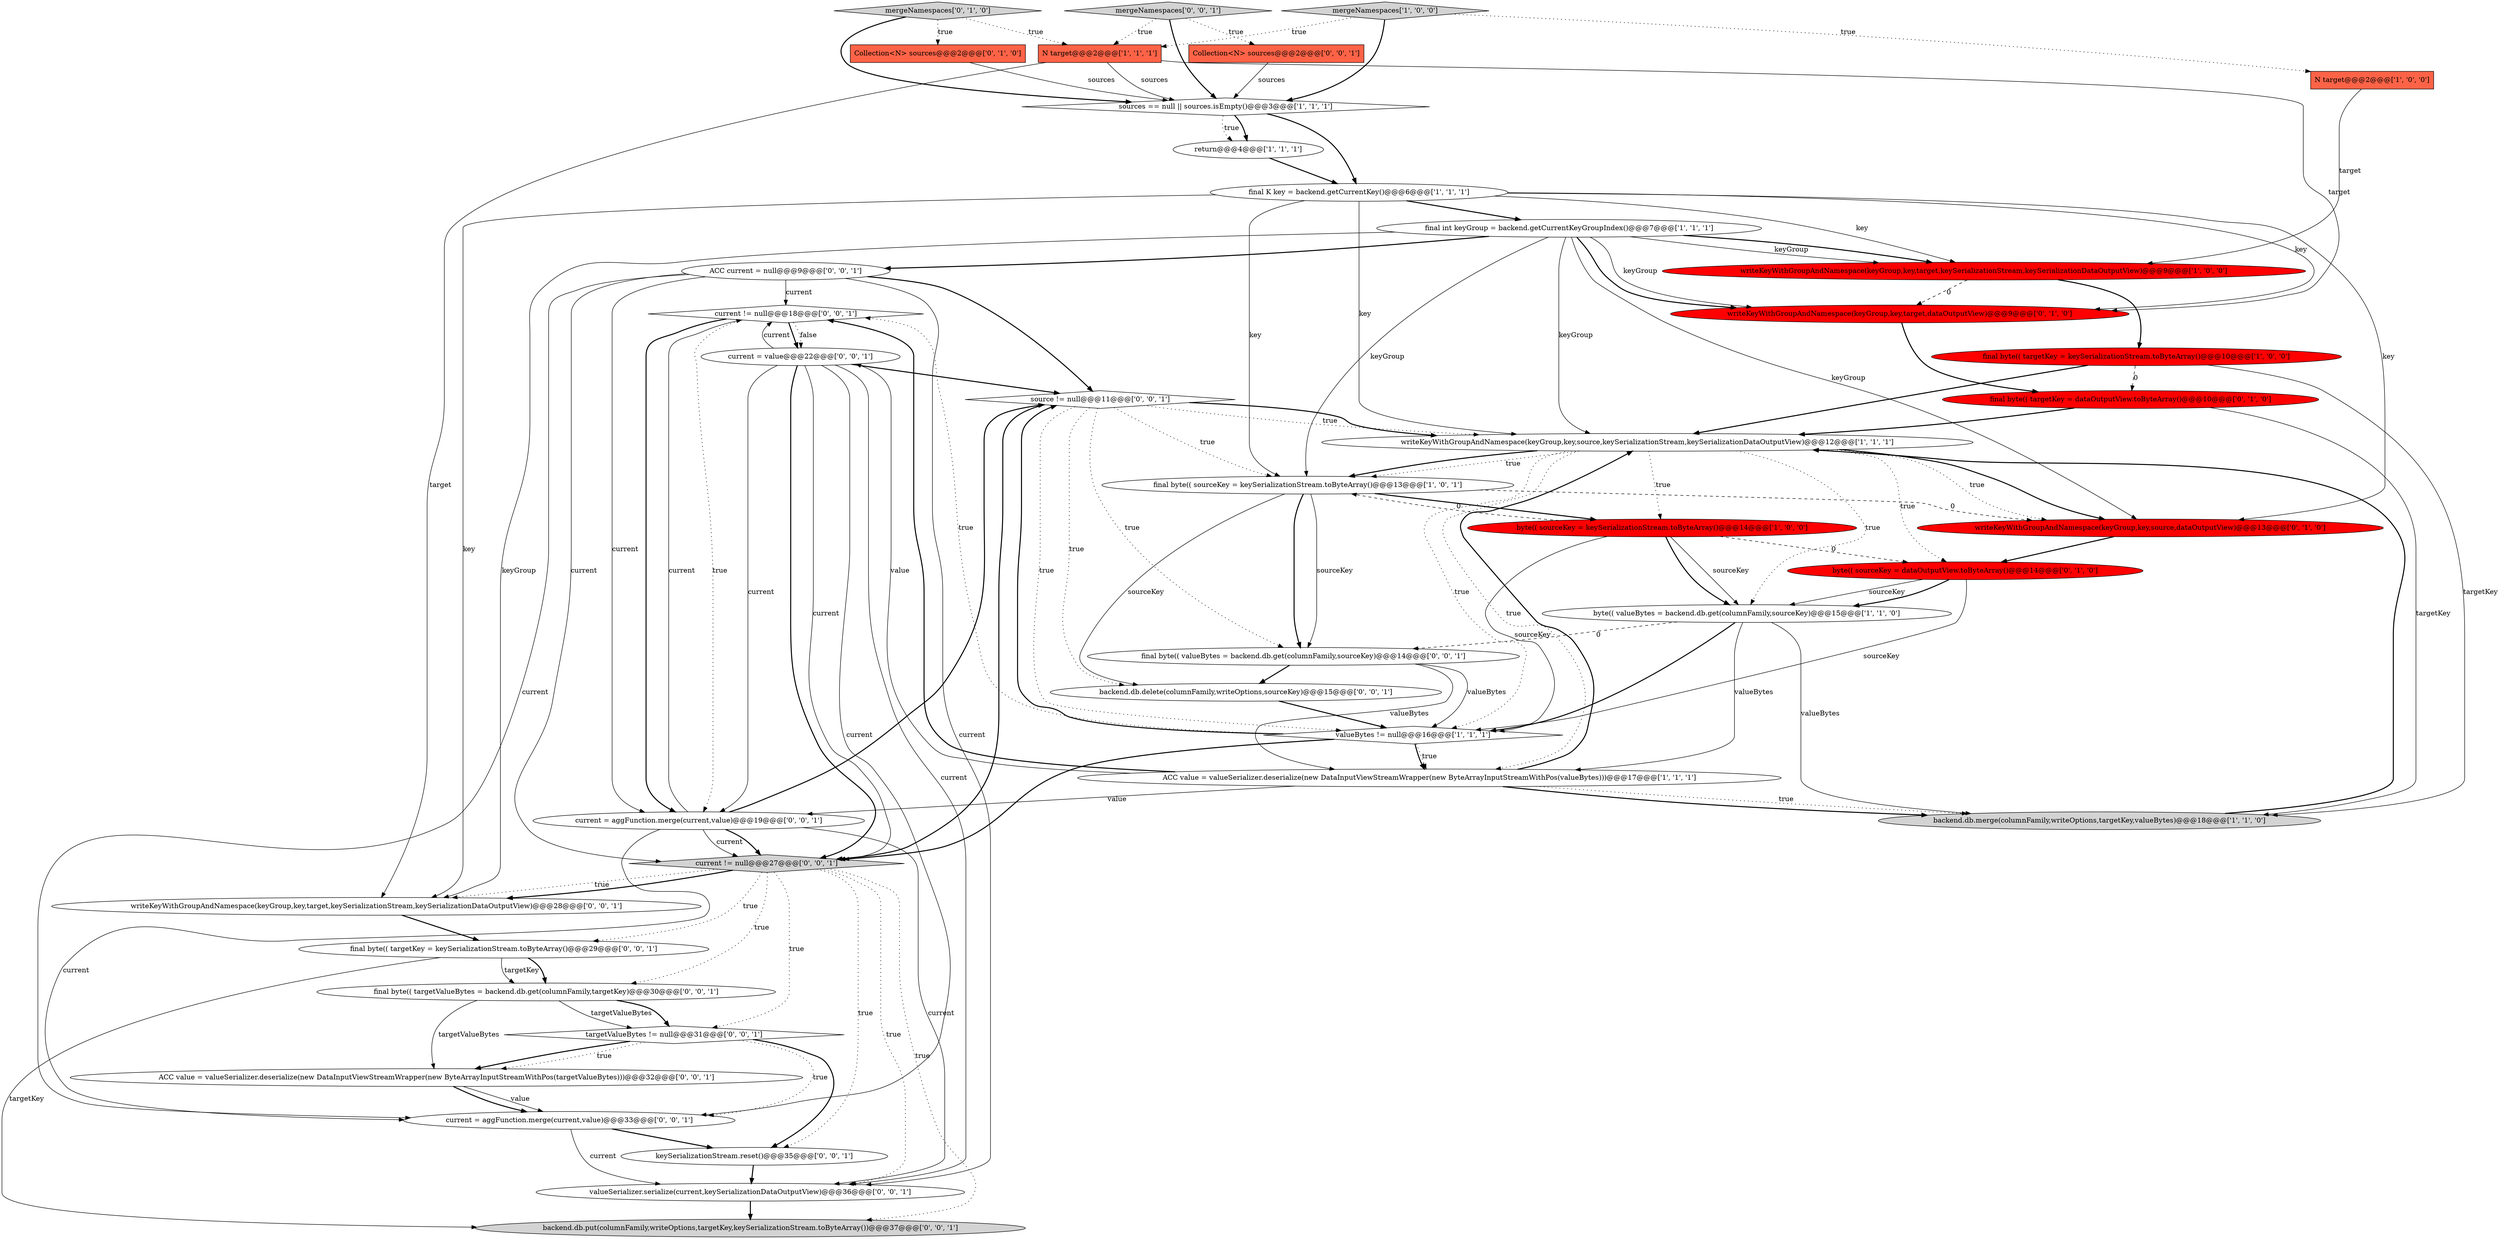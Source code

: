 digraph {
34 [style = filled, label = "ACC current = null@@@9@@@['0', '0', '1']", fillcolor = white, shape = ellipse image = "AAA0AAABBB3BBB"];
33 [style = filled, label = "current != null@@@27@@@['0', '0', '1']", fillcolor = lightgray, shape = diamond image = "AAA0AAABBB3BBB"];
22 [style = filled, label = "current = value@@@22@@@['0', '0', '1']", fillcolor = white, shape = ellipse image = "AAA0AAABBB3BBB"];
17 [style = filled, label = "mergeNamespaces['0', '1', '0']", fillcolor = lightgray, shape = diamond image = "AAA0AAABBB2BBB"];
8 [style = filled, label = "mergeNamespaces['1', '0', '0']", fillcolor = lightgray, shape = diamond image = "AAA0AAABBB1BBB"];
15 [style = filled, label = "ACC value = valueSerializer.deserialize(new DataInputViewStreamWrapper(new ByteArrayInputStreamWithPos(valueBytes)))@@@17@@@['1', '1', '1']", fillcolor = white, shape = ellipse image = "AAA0AAABBB1BBB"];
3 [style = filled, label = "N target@@@2@@@['1', '1', '1']", fillcolor = tomato, shape = box image = "AAA0AAABBB1BBB"];
18 [style = filled, label = "writeKeyWithGroupAndNamespace(keyGroup,key,target,dataOutputView)@@@9@@@['0', '1', '0']", fillcolor = red, shape = ellipse image = "AAA1AAABBB2BBB"];
27 [style = filled, label = "writeKeyWithGroupAndNamespace(keyGroup,key,target,keySerializationStream,keySerializationDataOutputView)@@@28@@@['0', '0', '1']", fillcolor = white, shape = ellipse image = "AAA0AAABBB3BBB"];
32 [style = filled, label = "mergeNamespaces['0', '0', '1']", fillcolor = lightgray, shape = diamond image = "AAA0AAABBB3BBB"];
23 [style = filled, label = "current != null@@@18@@@['0', '0', '1']", fillcolor = white, shape = diamond image = "AAA0AAABBB3BBB"];
5 [style = filled, label = "writeKeyWithGroupAndNamespace(keyGroup,key,source,keySerializationStream,keySerializationDataOutputView)@@@12@@@['1', '1', '1']", fillcolor = white, shape = ellipse image = "AAA0AAABBB1BBB"];
6 [style = filled, label = "backend.db.merge(columnFamily,writeOptions,targetKey,valueBytes)@@@18@@@['1', '1', '0']", fillcolor = lightgray, shape = ellipse image = "AAA0AAABBB1BBB"];
2 [style = filled, label = "valueBytes != null@@@16@@@['1', '1', '1']", fillcolor = white, shape = diamond image = "AAA0AAABBB1BBB"];
37 [style = filled, label = "final byte(( valueBytes = backend.db.get(columnFamily,sourceKey)@@@14@@@['0', '0', '1']", fillcolor = white, shape = ellipse image = "AAA0AAABBB3BBB"];
19 [style = filled, label = "writeKeyWithGroupAndNamespace(keyGroup,key,source,dataOutputView)@@@13@@@['0', '1', '0']", fillcolor = red, shape = ellipse image = "AAA1AAABBB2BBB"];
4 [style = filled, label = "writeKeyWithGroupAndNamespace(keyGroup,key,target,keySerializationStream,keySerializationDataOutputView)@@@9@@@['1', '0', '0']", fillcolor = red, shape = ellipse image = "AAA1AAABBB1BBB"];
28 [style = filled, label = "backend.db.delete(columnFamily,writeOptions,sourceKey)@@@15@@@['0', '0', '1']", fillcolor = white, shape = ellipse image = "AAA0AAABBB3BBB"];
30 [style = filled, label = "keySerializationStream.reset()@@@35@@@['0', '0', '1']", fillcolor = white, shape = ellipse image = "AAA0AAABBB3BBB"];
7 [style = filled, label = "final byte(( sourceKey = keySerializationStream.toByteArray()@@@13@@@['1', '0', '1']", fillcolor = white, shape = ellipse image = "AAA0AAABBB1BBB"];
20 [style = filled, label = "byte(( sourceKey = dataOutputView.toByteArray()@@@14@@@['0', '1', '0']", fillcolor = red, shape = ellipse image = "AAA1AAABBB2BBB"];
39 [style = filled, label = "ACC value = valueSerializer.deserialize(new DataInputViewStreamWrapper(new ByteArrayInputStreamWithPos(targetValueBytes)))@@@32@@@['0', '0', '1']", fillcolor = white, shape = ellipse image = "AAA0AAABBB3BBB"];
0 [style = filled, label = "N target@@@2@@@['1', '0', '0']", fillcolor = tomato, shape = box image = "AAA0AAABBB1BBB"];
11 [style = filled, label = "final byte(( targetKey = keySerializationStream.toByteArray()@@@10@@@['1', '0', '0']", fillcolor = red, shape = ellipse image = "AAA1AAABBB1BBB"];
35 [style = filled, label = "final byte(( targetKey = keySerializationStream.toByteArray()@@@29@@@['0', '0', '1']", fillcolor = white, shape = ellipse image = "AAA0AAABBB3BBB"];
38 [style = filled, label = "Collection<N> sources@@@2@@@['0', '0', '1']", fillcolor = tomato, shape = box image = "AAA0AAABBB3BBB"];
29 [style = filled, label = "final byte(( targetValueBytes = backend.db.get(columnFamily,targetKey)@@@30@@@['0', '0', '1']", fillcolor = white, shape = ellipse image = "AAA0AAABBB3BBB"];
1 [style = filled, label = "return@@@4@@@['1', '1', '1']", fillcolor = white, shape = ellipse image = "AAA0AAABBB1BBB"];
14 [style = filled, label = "byte(( sourceKey = keySerializationStream.toByteArray()@@@14@@@['1', '0', '0']", fillcolor = red, shape = ellipse image = "AAA1AAABBB1BBB"];
36 [style = filled, label = "current = aggFunction.merge(current,value)@@@33@@@['0', '0', '1']", fillcolor = white, shape = ellipse image = "AAA0AAABBB3BBB"];
21 [style = filled, label = "final byte(( targetKey = dataOutputView.toByteArray()@@@10@@@['0', '1', '0']", fillcolor = red, shape = ellipse image = "AAA1AAABBB2BBB"];
13 [style = filled, label = "final int keyGroup = backend.getCurrentKeyGroupIndex()@@@7@@@['1', '1', '1']", fillcolor = white, shape = ellipse image = "AAA0AAABBB1BBB"];
10 [style = filled, label = "byte(( valueBytes = backend.db.get(columnFamily,sourceKey)@@@15@@@['1', '1', '0']", fillcolor = white, shape = ellipse image = "AAA0AAABBB1BBB"];
31 [style = filled, label = "targetValueBytes != null@@@31@@@['0', '0', '1']", fillcolor = white, shape = diamond image = "AAA0AAABBB3BBB"];
24 [style = filled, label = "valueSerializer.serialize(current,keySerializationDataOutputView)@@@36@@@['0', '0', '1']", fillcolor = white, shape = ellipse image = "AAA0AAABBB3BBB"];
40 [style = filled, label = "current = aggFunction.merge(current,value)@@@19@@@['0', '0', '1']", fillcolor = white, shape = ellipse image = "AAA0AAABBB3BBB"];
26 [style = filled, label = "source != null@@@11@@@['0', '0', '1']", fillcolor = white, shape = diamond image = "AAA0AAABBB3BBB"];
16 [style = filled, label = "Collection<N> sources@@@2@@@['0', '1', '0']", fillcolor = tomato, shape = box image = "AAA0AAABBB2BBB"];
12 [style = filled, label = "final K key = backend.getCurrentKey()@@@6@@@['1', '1', '1']", fillcolor = white, shape = ellipse image = "AAA0AAABBB1BBB"];
25 [style = filled, label = "backend.db.put(columnFamily,writeOptions,targetKey,keySerializationStream.toByteArray())@@@37@@@['0', '0', '1']", fillcolor = lightgray, shape = ellipse image = "AAA0AAABBB3BBB"];
9 [style = filled, label = "sources == null || sources.isEmpty()@@@3@@@['1', '1', '1']", fillcolor = white, shape = diamond image = "AAA0AAABBB1BBB"];
2->26 [style = bold, label=""];
37->28 [style = bold, label=""];
13->19 [style = solid, label="keyGroup"];
26->37 [style = dotted, label="true"];
5->19 [style = dotted, label="true"];
17->9 [style = bold, label=""];
13->27 [style = solid, label="keyGroup"];
34->23 [style = solid, label="current"];
2->15 [style = dotted, label="true"];
14->20 [style = dashed, label="0"];
2->23 [style = dotted, label="true"];
15->22 [style = solid, label="value"];
14->10 [style = solid, label="sourceKey"];
7->14 [style = bold, label=""];
22->33 [style = solid, label="current"];
22->24 [style = solid, label="current"];
33->35 [style = dotted, label="true"];
23->22 [style = bold, label=""];
34->26 [style = bold, label=""];
10->6 [style = solid, label="valueBytes"];
38->9 [style = solid, label="sources"];
26->28 [style = dotted, label="true"];
35->29 [style = solid, label="targetKey"];
2->15 [style = bold, label=""];
32->3 [style = dotted, label="true"];
31->30 [style = bold, label=""];
1->12 [style = bold, label=""];
40->33 [style = solid, label="current"];
40->26 [style = bold, label=""];
8->0 [style = dotted, label="true"];
13->18 [style = solid, label="keyGroup"];
14->2 [style = solid, label="sourceKey"];
33->27 [style = dotted, label="true"];
37->2 [style = solid, label="valueBytes"];
31->39 [style = dotted, label="true"];
14->7 [style = dashed, label="0"];
11->21 [style = dashed, label="0"];
13->34 [style = bold, label=""];
22->33 [style = bold, label=""];
7->28 [style = solid, label="sourceKey"];
26->2 [style = dotted, label="true"];
19->20 [style = bold, label=""];
34->36 [style = solid, label="current"];
7->37 [style = bold, label=""];
21->6 [style = solid, label="targetKey"];
14->10 [style = bold, label=""];
34->40 [style = solid, label="current"];
33->27 [style = bold, label=""];
13->5 [style = solid, label="keyGroup"];
17->3 [style = dotted, label="true"];
3->9 [style = solid, label="sources"];
23->40 [style = dotted, label="true"];
17->16 [style = dotted, label="true"];
15->40 [style = solid, label="value"];
36->30 [style = bold, label=""];
12->18 [style = solid, label="key"];
5->7 [style = dotted, label="true"];
7->37 [style = solid, label="sourceKey"];
2->33 [style = bold, label=""];
5->7 [style = bold, label=""];
10->2 [style = bold, label=""];
9->1 [style = bold, label=""];
40->24 [style = solid, label="current"];
13->18 [style = bold, label=""];
34->33 [style = solid, label="current"];
26->7 [style = dotted, label="true"];
33->31 [style = dotted, label="true"];
22->26 [style = bold, label=""];
30->24 [style = bold, label=""];
35->29 [style = bold, label=""];
23->22 [style = dotted, label="false"];
5->10 [style = dotted, label="true"];
13->7 [style = solid, label="keyGroup"];
20->2 [style = solid, label="sourceKey"];
3->18 [style = solid, label="target"];
0->4 [style = solid, label="target"];
12->7 [style = solid, label="key"];
29->31 [style = solid, label="targetValueBytes"];
5->15 [style = dotted, label="true"];
8->3 [style = dotted, label="true"];
27->35 [style = bold, label=""];
16->9 [style = solid, label="sources"];
12->27 [style = solid, label="key"];
5->19 [style = bold, label=""];
12->13 [style = bold, label=""];
21->5 [style = bold, label=""];
33->25 [style = dotted, label="true"];
11->5 [style = bold, label=""];
6->5 [style = bold, label=""];
40->33 [style = bold, label=""];
32->9 [style = bold, label=""];
24->25 [style = bold, label=""];
12->4 [style = solid, label="key"];
34->24 [style = solid, label="current"];
9->1 [style = dotted, label="true"];
33->29 [style = dotted, label="true"];
32->38 [style = dotted, label="true"];
33->24 [style = dotted, label="true"];
9->12 [style = bold, label=""];
31->39 [style = bold, label=""];
35->25 [style = solid, label="targetKey"];
10->15 [style = solid, label="valueBytes"];
18->21 [style = bold, label=""];
40->36 [style = solid, label="current"];
20->10 [style = solid, label="sourceKey"];
40->23 [style = solid, label="current"];
5->2 [style = dotted, label="true"];
4->18 [style = dashed, label="0"];
13->4 [style = solid, label="keyGroup"];
37->15 [style = solid, label="valueBytes"];
5->14 [style = dotted, label="true"];
15->23 [style = bold, label=""];
26->5 [style = bold, label=""];
29->39 [style = solid, label="targetValueBytes"];
29->31 [style = bold, label=""];
36->24 [style = solid, label="current"];
15->6 [style = bold, label=""];
33->30 [style = dotted, label="true"];
15->5 [style = bold, label=""];
12->19 [style = solid, label="key"];
3->27 [style = solid, label="target"];
39->36 [style = solid, label="value"];
22->40 [style = solid, label="current"];
20->10 [style = bold, label=""];
28->2 [style = bold, label=""];
7->19 [style = dashed, label="0"];
23->40 [style = bold, label=""];
15->6 [style = dotted, label="true"];
8->9 [style = bold, label=""];
10->37 [style = dashed, label="0"];
5->20 [style = dotted, label="true"];
11->6 [style = solid, label="targetKey"];
22->23 [style = solid, label="current"];
4->11 [style = bold, label=""];
26->33 [style = bold, label=""];
39->36 [style = bold, label=""];
22->36 [style = solid, label="current"];
26->5 [style = dotted, label="true"];
31->36 [style = dotted, label="true"];
12->5 [style = solid, label="key"];
13->4 [style = bold, label=""];
}
